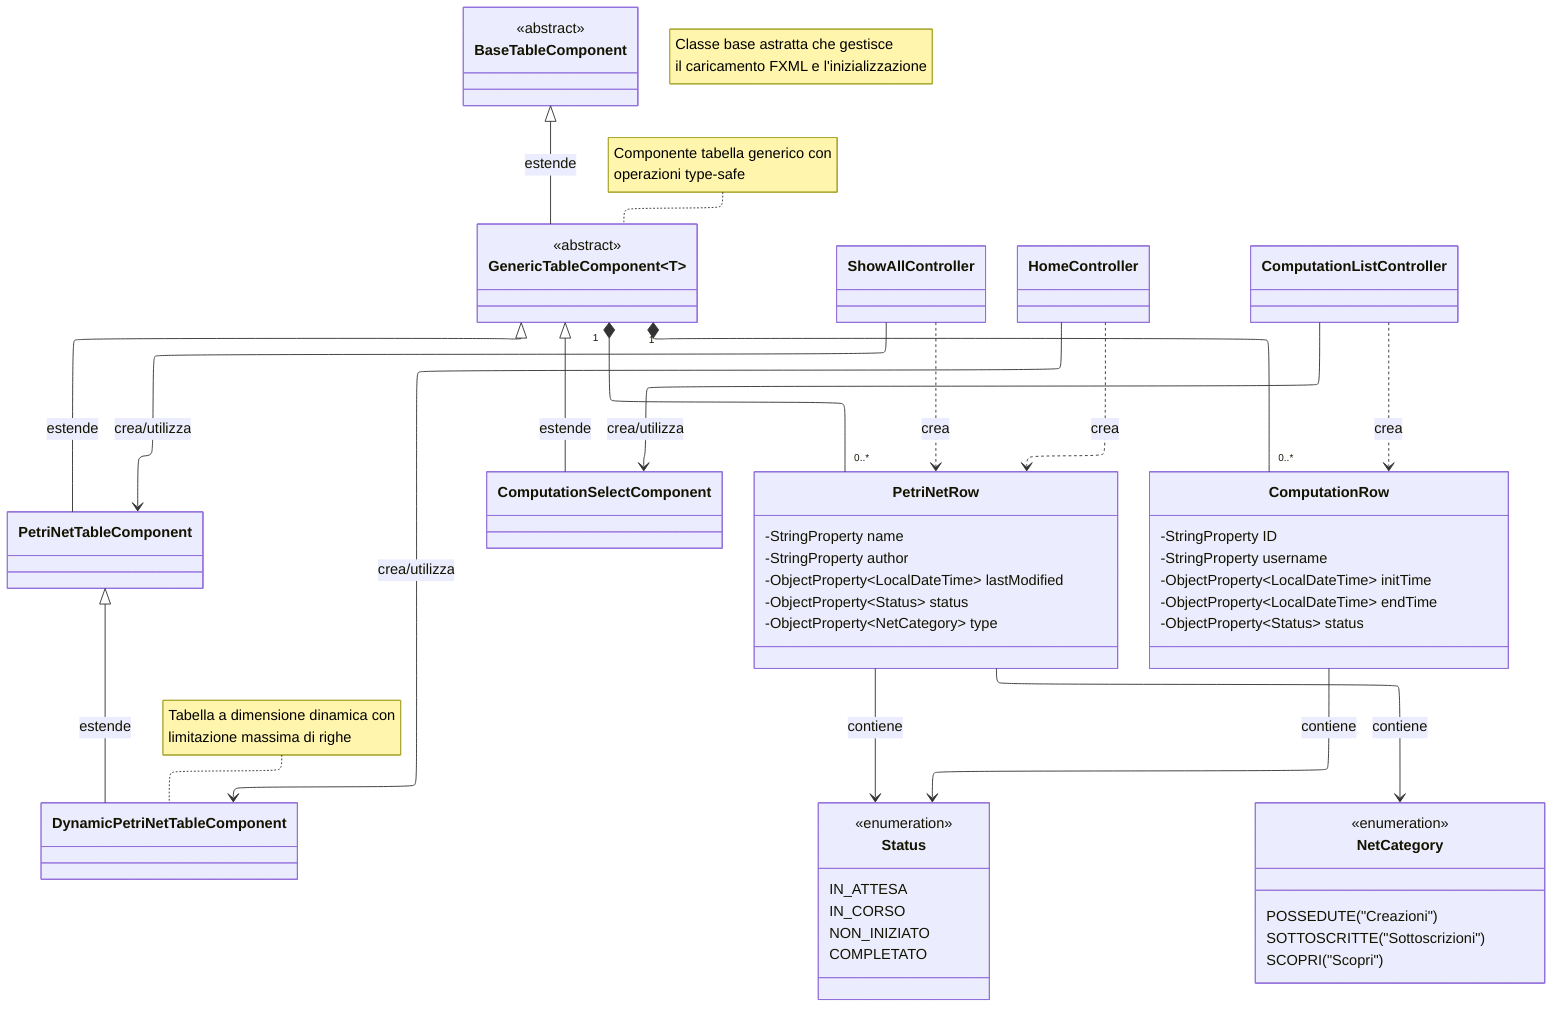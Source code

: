 ---
config:
  layout: elk
---
classDiagram

    class BaseTableComponent {
        <<abstract>>
    }

    class GenericTableComponent~T~ {
        <<abstract>>
    }

    class PetriNetTableComponent {

    }

    class DynamicPetriNetTableComponent {

    }

    class ComputationSelectComponent {

    }

    class PetriNetRow {
        -StringProperty name
        -StringProperty author
        -ObjectProperty~LocalDateTime~ lastModified
        -ObjectProperty~Status~ status
        -ObjectProperty~NetCategory~ type
    }

    class ComputationRow {
        -StringProperty ID
        -StringProperty username
        -ObjectProperty~LocalDateTime~ initTime
        -ObjectProperty~LocalDateTime~ endTime
        -ObjectProperty~Status~ status
    }

    class Status {
        <<enumeration>>
        IN_ATTESA
        IN_CORSO
        NON_INIZIATO
        COMPLETATO
    }

    class NetCategory {
        <<enumeration>>
        POSSEDUTE("Creazioni")
        SOTTOSCRITTE("Sottoscrizioni")
        SCOPRI("Scopri")
    }

    class ShowAllController {
    }

    class HomeController {
    }

    class ComputationListController {
    }

%% Relazioni di Ereditarietà
    BaseTableComponent <|-- GenericTableComponent : estende
    GenericTableComponent <|-- PetriNetTableComponent : estende
    GenericTableComponent <|-- ComputationSelectComponent : estende
    PetriNetTableComponent <|-- DynamicPetriNetTableComponent : estende

%% Relazioni di Utilizzo
    GenericTableComponent "1" *-- "0..*" PetriNetRow
    GenericTableComponent "1" *-- "0..*" ComputationRow

%% Relazioni di Composizione
    PetriNetRow --> Status : contiene
    PetriNetRow --> NetCategory : contiene
    ComputationRow --> Status : contiene

%% Relazioni Controller-Componente
    ShowAllController --> PetriNetTableComponent : crea/utilizza
    HomeController --> DynamicPetriNetTableComponent : crea/utilizza
    ComputationListController --> ComputationSelectComponent : crea/utilizza

%% Relazioni Controller-Dati
    ShowAllController ..> PetriNetRow : crea
    HomeController ..> PetriNetRow : crea
    ComputationListController ..> ComputationRow : crea

%% Note Esplicative
    note "Classe base astratta che gestisce <br> il caricamento FXML e l'inizializzazione"
    note for GenericTableComponent "Componente tabella generico con <br> operazioni type-safe"
    note for DynamicPetriNetTableComponent "Tabella a dimensione dinamica con <br> limitazione massima di righe"